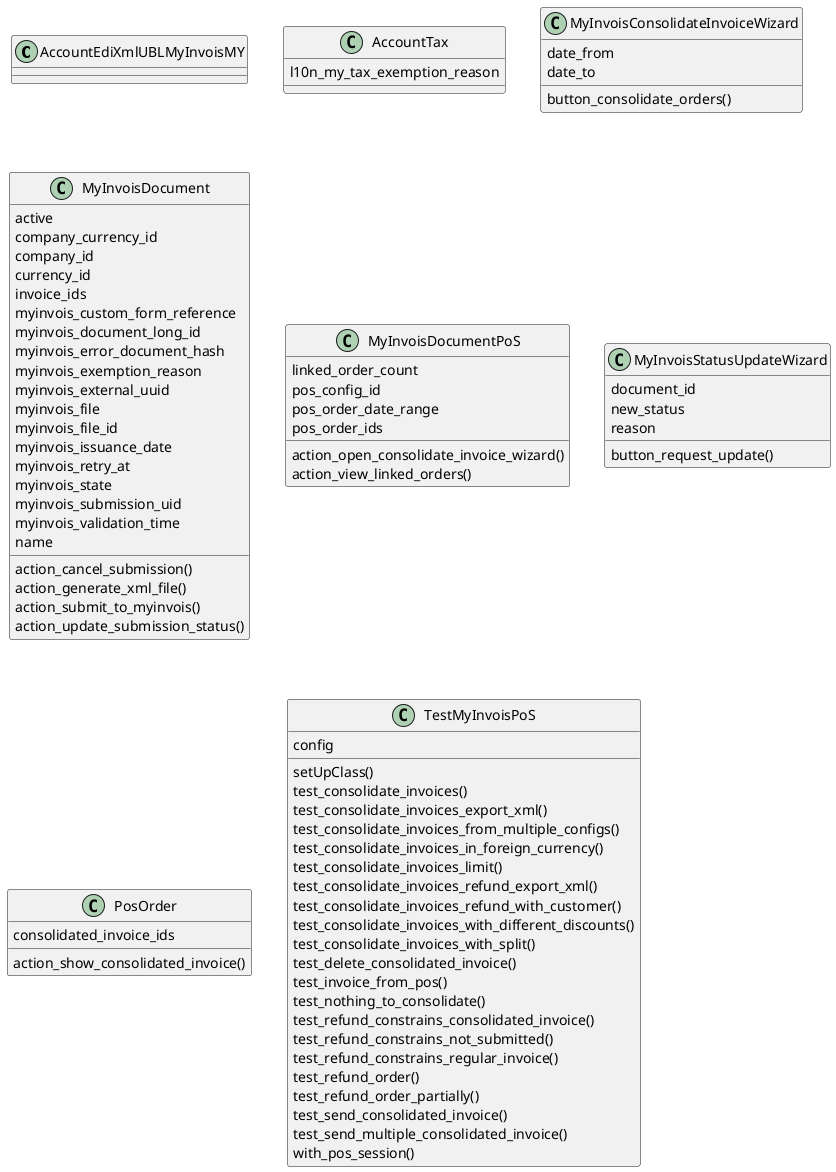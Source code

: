 @startuml classes_l10n_my_edi_pos
set namespaceSeparator none
class "AccountEdiXmlUBLMyInvoisMY" as odoo_src.odoo.addons.l10n_my_edi_pos.models.account_edi_xml_ubl_my.AccountEdiXmlUBLMyInvoisMY {
}
class "AccountTax" as odoo_src.odoo.addons.l10n_my_edi_pos.models.account_tax.AccountTax {
  l10n_my_tax_exemption_reason
}
class "MyInvoisConsolidateInvoiceWizard" as odoo_src.odoo.addons.l10n_my_edi_pos.wizard.myinvois_consolidate_invoice_wizard.MyInvoisConsolidateInvoiceWizard {
  date_from
  date_to
  button_consolidate_orders()
}
class "MyInvoisDocument" as odoo_src.odoo.addons.l10n_my_edi_pos.models.myinvois_document.MyInvoisDocument {
  active
  company_currency_id
  company_id
  currency_id
  invoice_ids
  myinvois_custom_form_reference
  myinvois_document_long_id
  myinvois_error_document_hash
  myinvois_exemption_reason
  myinvois_external_uuid
  myinvois_file
  myinvois_file_id
  myinvois_issuance_date
  myinvois_retry_at
  myinvois_state
  myinvois_submission_uid
  myinvois_validation_time
  name
  action_cancel_submission()
  action_generate_xml_file()
  action_submit_to_myinvois()
  action_update_submission_status()
}
class "MyInvoisDocumentPoS" as odoo_src.odoo.addons.l10n_my_edi_pos.models.myinvois_document_pos.MyInvoisDocumentPoS {
  linked_order_count
  pos_config_id
  pos_order_date_range
  pos_order_ids
  action_open_consolidate_invoice_wizard()
  action_view_linked_orders()
}
class "MyInvoisStatusUpdateWizard" as odoo_src.odoo.addons.l10n_my_edi_pos.wizard.myinvois_status_update_wizard.MyInvoisStatusUpdateWizard {
  document_id
  new_status
  reason
  button_request_update()
}
class "PosOrder" as odoo_src.odoo.addons.l10n_my_edi_pos.models.pos_order.PosOrder {
  consolidated_invoice_ids
  action_show_consolidated_invoice()
}
class "TestMyInvoisPoS" as odoo_src.odoo.addons.l10n_my_edi_pos.tests.test_myinvois_pos.TestMyInvoisPoS {
  config
  setUpClass()
  test_consolidate_invoices()
  test_consolidate_invoices_export_xml()
  test_consolidate_invoices_from_multiple_configs()
  test_consolidate_invoices_in_foreign_currency()
  test_consolidate_invoices_limit()
  test_consolidate_invoices_refund_export_xml()
  test_consolidate_invoices_refund_with_customer()
  test_consolidate_invoices_with_different_discounts()
  test_consolidate_invoices_with_split()
  test_delete_consolidated_invoice()
  test_invoice_from_pos()
  test_nothing_to_consolidate()
  test_refund_constrains_consolidated_invoice()
  test_refund_constrains_not_submitted()
  test_refund_constrains_regular_invoice()
  test_refund_order()
  test_refund_order_partially()
  test_send_consolidated_invoice()
  test_send_multiple_consolidated_invoice()
  with_pos_session()
}
@enduml
